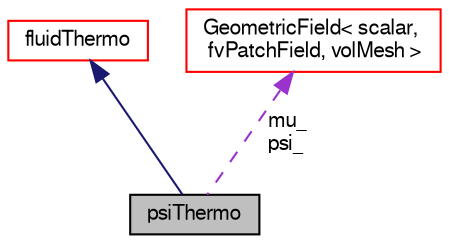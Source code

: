 digraph "psiThermo"
{
  bgcolor="transparent";
  edge [fontname="FreeSans",fontsize="10",labelfontname="FreeSans",labelfontsize="10"];
  node [fontname="FreeSans",fontsize="10",shape=record];
  Node23 [label="psiThermo",height=0.2,width=0.4,color="black", fillcolor="grey75", style="filled", fontcolor="black"];
  Node24 -> Node23 [dir="back",color="midnightblue",fontsize="10",style="solid",fontname="FreeSans"];
  Node24 [label="fluidThermo",height=0.2,width=0.4,color="red",URL="$a29758.html",tooltip="Fundamental fluid thermodynamic properties. "];
  Node47 -> Node23 [dir="back",color="darkorchid3",fontsize="10",style="dashed",label=" mu_\npsi_" ,fontname="FreeSans"];
  Node47 [label="GeometricField\< scalar,\l fvPatchField, volMesh \>",height=0.2,width=0.4,color="red",URL="$a22434.html"];
}
